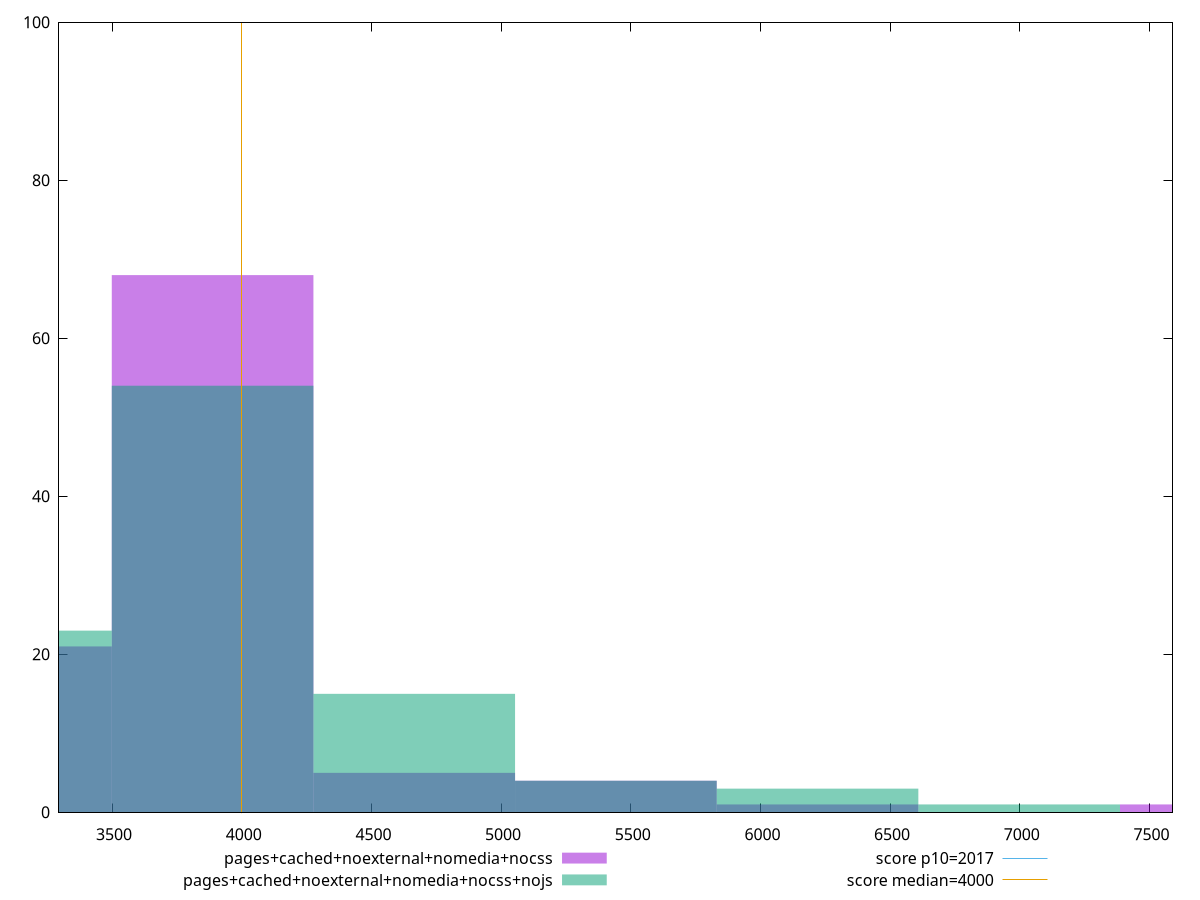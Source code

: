 reset

$pagesCachedNoexternalNomediaNocss <<EOF
3887.6876383707795 68
5442.762693719091 4
4665.225166044935 5
7775.375276741559 1
3110.1501106966234 21
6220.300221393247 1
EOF

$pagesCachedNoexternalNomediaNocssNojs <<EOF
3887.6876383707795 54
3110.1501106966234 23
4665.225166044935 15
5442.762693719091 4
6220.300221393247 3
6997.837749067403 1
EOF

set key outside below
set boxwidth 777.5375276741559
set xrange [3295.423999999998:7589.119999999986]
set yrange [0:100]
set trange [0:100]
set style fill transparent solid 0.5 noborder

set parametric
set terminal svg size 640, 500 enhanced background rgb 'white'
set output "reprap/mainthread-work-breakdown/comparison/histogram/4_vs_5.svg"

plot $pagesCachedNoexternalNomediaNocss title "pages+cached+noexternal+nomedia+nocss" with boxes, \
     $pagesCachedNoexternalNomediaNocssNojs title "pages+cached+noexternal+nomedia+nocss+nojs" with boxes, \
     2017,t title "score p10=2017", \
     4000,t title "score median=4000"

reset
